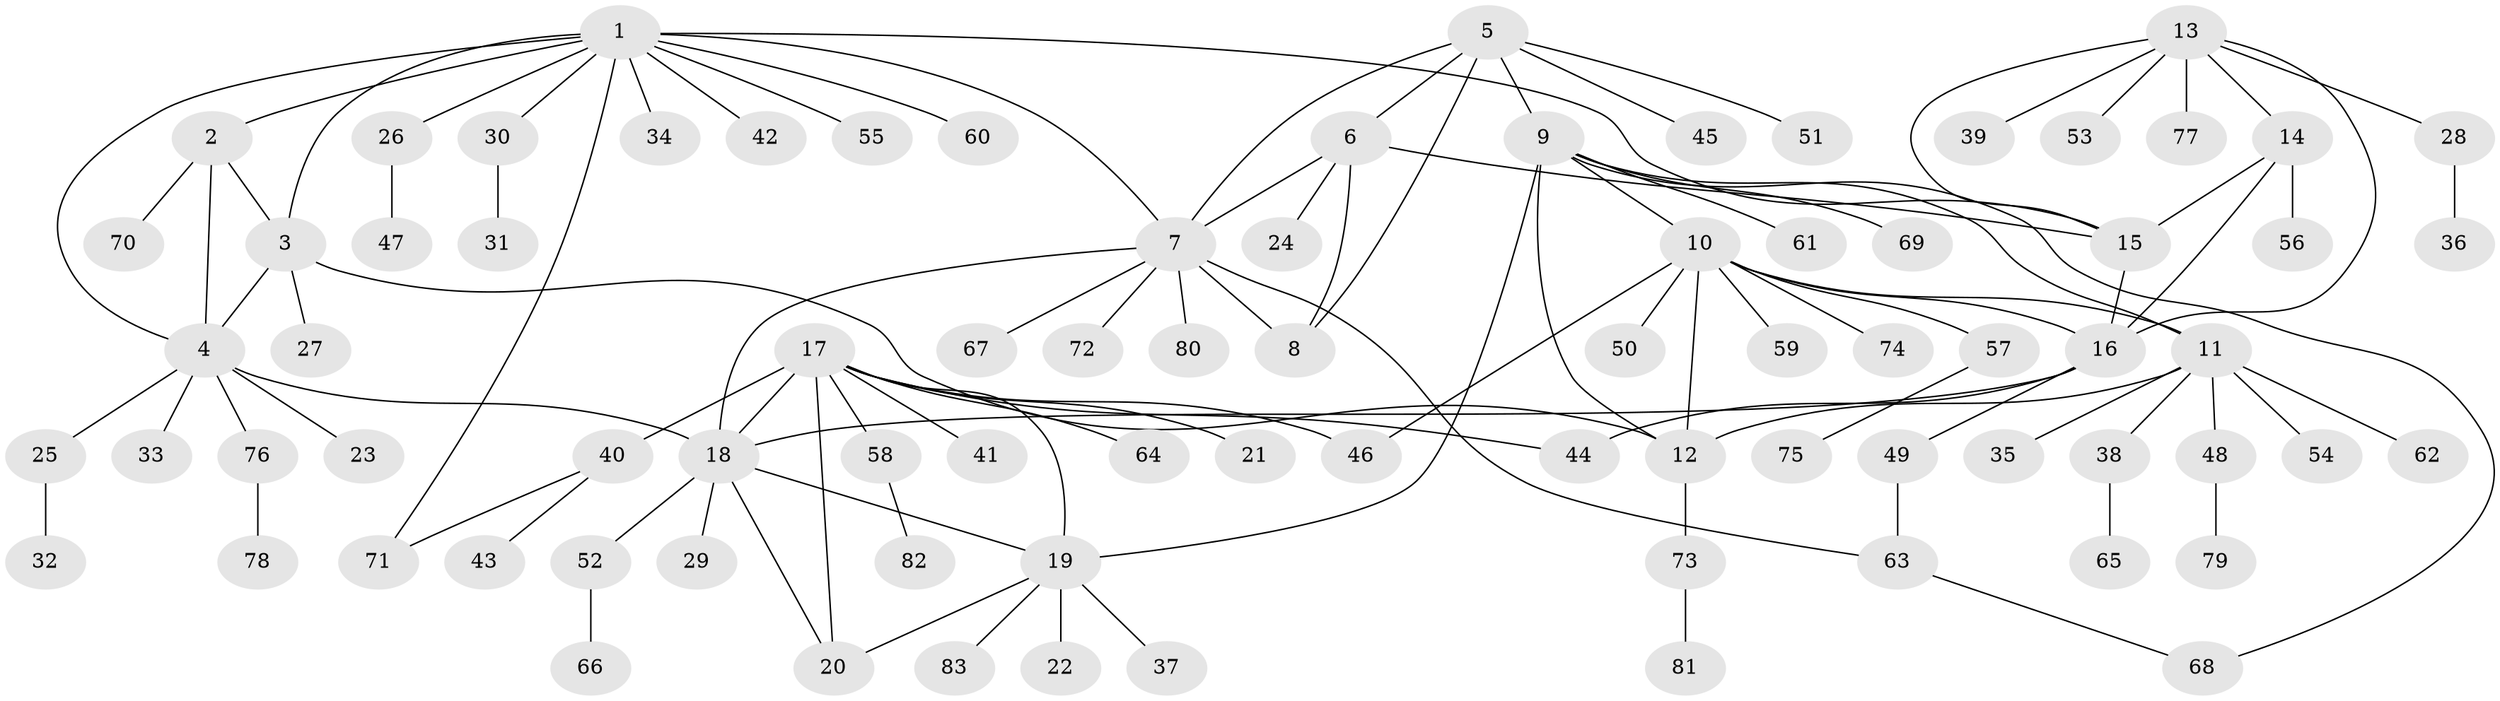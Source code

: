 // coarse degree distribution, {10: 0.01639344262295082, 8: 0.04918032786885246, 3: 0.08196721311475409, 7: 0.04918032786885246, 14: 0.01639344262295082, 2: 0.09836065573770492, 5: 0.03278688524590164, 6: 0.03278688524590164, 9: 0.01639344262295082, 1: 0.6065573770491803}
// Generated by graph-tools (version 1.1) at 2025/42/03/06/25 10:42:08]
// undirected, 83 vertices, 108 edges
graph export_dot {
graph [start="1"]
  node [color=gray90,style=filled];
  1;
  2;
  3;
  4;
  5;
  6;
  7;
  8;
  9;
  10;
  11;
  12;
  13;
  14;
  15;
  16;
  17;
  18;
  19;
  20;
  21;
  22;
  23;
  24;
  25;
  26;
  27;
  28;
  29;
  30;
  31;
  32;
  33;
  34;
  35;
  36;
  37;
  38;
  39;
  40;
  41;
  42;
  43;
  44;
  45;
  46;
  47;
  48;
  49;
  50;
  51;
  52;
  53;
  54;
  55;
  56;
  57;
  58;
  59;
  60;
  61;
  62;
  63;
  64;
  65;
  66;
  67;
  68;
  69;
  70;
  71;
  72;
  73;
  74;
  75;
  76;
  77;
  78;
  79;
  80;
  81;
  82;
  83;
  1 -- 2;
  1 -- 3;
  1 -- 4;
  1 -- 7;
  1 -- 15;
  1 -- 26;
  1 -- 30;
  1 -- 34;
  1 -- 42;
  1 -- 55;
  1 -- 60;
  1 -- 71;
  2 -- 3;
  2 -- 4;
  2 -- 70;
  3 -- 4;
  3 -- 12;
  3 -- 27;
  4 -- 18;
  4 -- 23;
  4 -- 25;
  4 -- 33;
  4 -- 76;
  5 -- 6;
  5 -- 7;
  5 -- 8;
  5 -- 9;
  5 -- 45;
  5 -- 51;
  6 -- 7;
  6 -- 8;
  6 -- 15;
  6 -- 24;
  7 -- 8;
  7 -- 18;
  7 -- 63;
  7 -- 67;
  7 -- 72;
  7 -- 80;
  9 -- 10;
  9 -- 11;
  9 -- 12;
  9 -- 19;
  9 -- 61;
  9 -- 68;
  9 -- 69;
  10 -- 11;
  10 -- 12;
  10 -- 16;
  10 -- 46;
  10 -- 50;
  10 -- 57;
  10 -- 59;
  10 -- 74;
  11 -- 12;
  11 -- 35;
  11 -- 38;
  11 -- 48;
  11 -- 54;
  11 -- 62;
  12 -- 73;
  13 -- 14;
  13 -- 15;
  13 -- 16;
  13 -- 28;
  13 -- 39;
  13 -- 53;
  13 -- 77;
  14 -- 15;
  14 -- 16;
  14 -- 56;
  15 -- 16;
  16 -- 18;
  16 -- 44;
  16 -- 49;
  17 -- 18;
  17 -- 19;
  17 -- 20;
  17 -- 21;
  17 -- 40;
  17 -- 41;
  17 -- 44;
  17 -- 46;
  17 -- 58;
  17 -- 64;
  18 -- 19;
  18 -- 20;
  18 -- 29;
  18 -- 52;
  19 -- 20;
  19 -- 22;
  19 -- 37;
  19 -- 83;
  25 -- 32;
  26 -- 47;
  28 -- 36;
  30 -- 31;
  38 -- 65;
  40 -- 43;
  40 -- 71;
  48 -- 79;
  49 -- 63;
  52 -- 66;
  57 -- 75;
  58 -- 82;
  63 -- 68;
  73 -- 81;
  76 -- 78;
}
